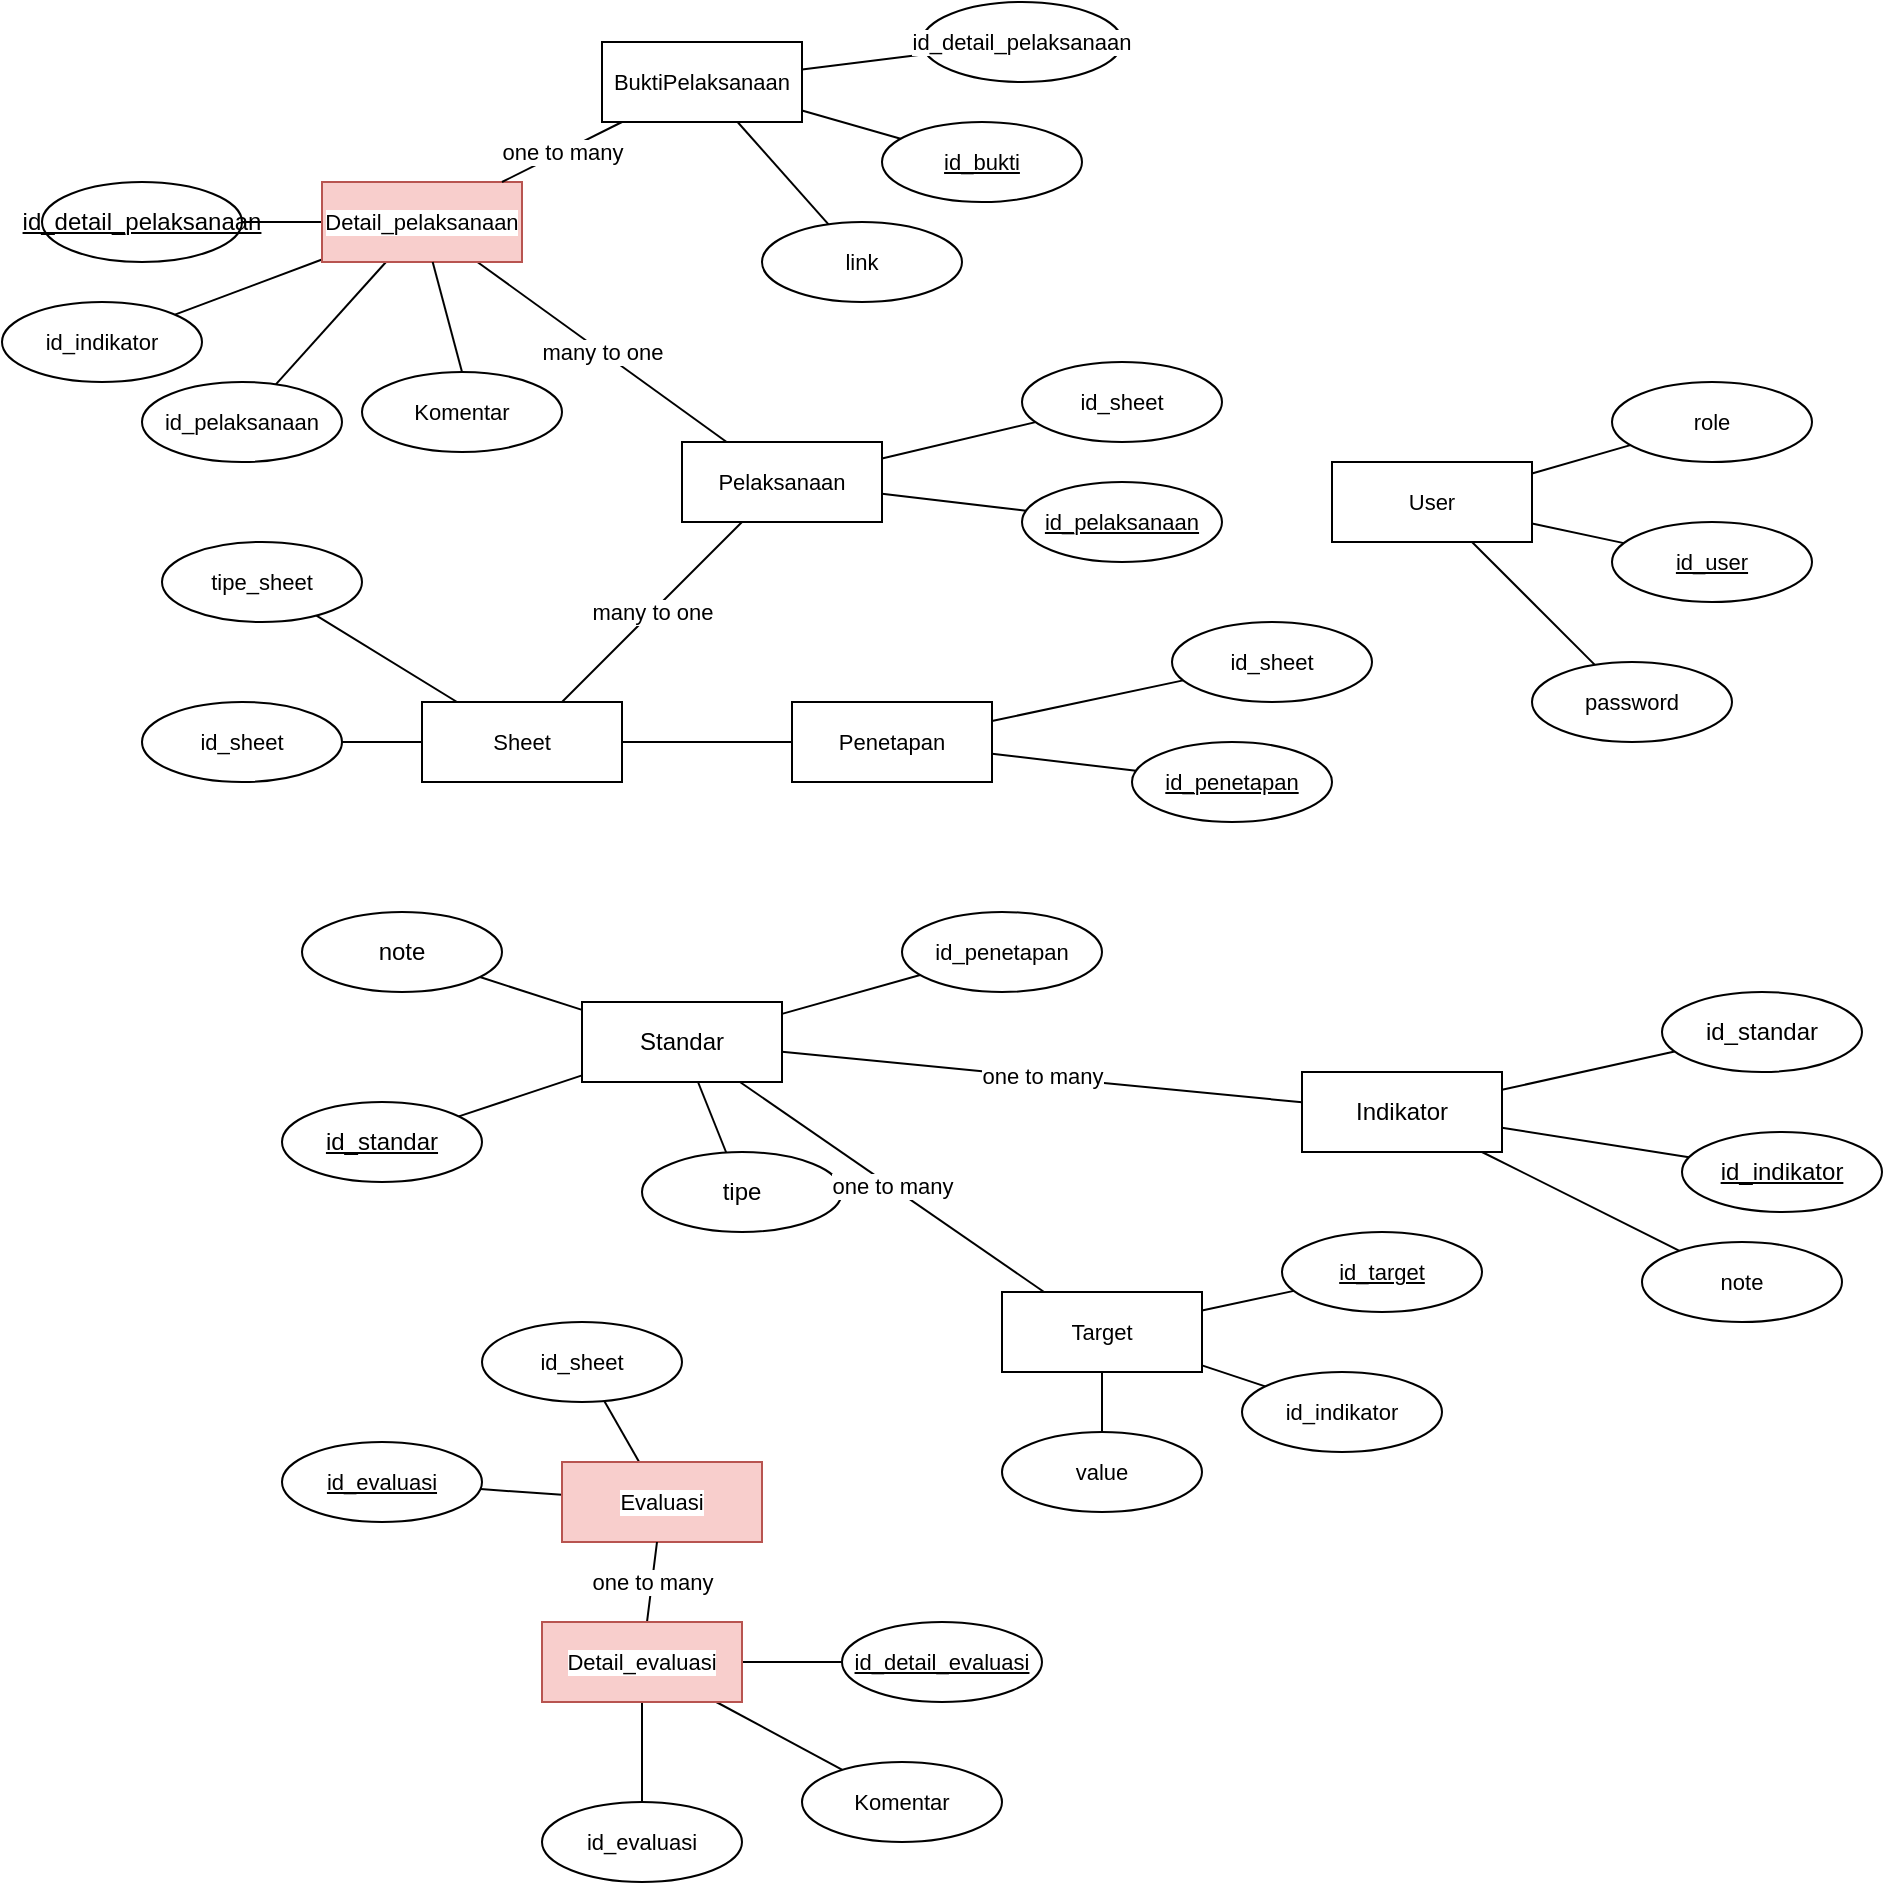 <mxfile version="24.6.4" type="device">
  <diagram name="Page-1" id="c4acf3e9-155e-7222-9cf6-157b1a14988f">
    <mxGraphModel dx="1916" dy="626" grid="1" gridSize="10" guides="1" tooltips="1" connect="1" arrows="1" fold="1" page="1" pageScale="1" pageWidth="850" pageHeight="1100" background="none" math="0" shadow="0">
      <root>
        <mxCell id="0" />
        <mxCell id="1" parent="0" />
        <mxCell id="CuQVLchVUGJVtXKuXJMo-16" style="shape=connector;rounded=0;orthogonalLoop=1;jettySize=auto;html=1;strokeColor=default;align=center;verticalAlign=middle;fontFamily=Helvetica;fontSize=11;fontColor=default;labelBackgroundColor=default;endArrow=none;" parent="1" source="CuQVLchVUGJVtXKuXJMo-1" target="CuQVLchVUGJVtXKuXJMo-3" edge="1">
          <mxGeometry relative="1" as="geometry" />
        </mxCell>
        <mxCell id="CuQVLchVUGJVtXKuXJMo-17" style="shape=connector;rounded=0;orthogonalLoop=1;jettySize=auto;html=1;strokeColor=default;align=center;verticalAlign=middle;fontFamily=Helvetica;fontSize=11;fontColor=default;labelBackgroundColor=default;endArrow=none;" parent="1" source="CuQVLchVUGJVtXKuXJMo-1" target="CuQVLchVUGJVtXKuXJMo-5" edge="1">
          <mxGeometry relative="1" as="geometry" />
        </mxCell>
        <mxCell id="CuQVLchVUGJVtXKuXJMo-71" style="shape=connector;rounded=0;orthogonalLoop=1;jettySize=auto;html=1;strokeColor=default;align=center;verticalAlign=middle;fontFamily=Helvetica;fontSize=11;fontColor=default;labelBackgroundColor=default;endArrow=none;" parent="1" source="CuQVLchVUGJVtXKuXJMo-1" target="CuQVLchVUGJVtXKuXJMo-69" edge="1">
          <mxGeometry relative="1" as="geometry" />
        </mxCell>
        <mxCell id="bH-2twqRssA-FyqlToAb-2" style="rounded=0;orthogonalLoop=1;jettySize=auto;html=1;endArrow=none;" parent="1" source="CuQVLchVUGJVtXKuXJMo-1" target="bH-2twqRssA-FyqlToAb-1" edge="1">
          <mxGeometry relative="1" as="geometry" />
        </mxCell>
        <mxCell id="bH-2twqRssA-FyqlToAb-36" value="one to many" style="edgeStyle=none;shape=connector;rounded=0;orthogonalLoop=1;jettySize=auto;html=1;strokeColor=default;align=center;verticalAlign=middle;fontFamily=Helvetica;fontSize=11;fontColor=default;labelBackgroundColor=default;endArrow=none;" parent="1" source="CuQVLchVUGJVtXKuXJMo-1" target="CuQVLchVUGJVtXKuXJMo-6" edge="1">
          <mxGeometry relative="1" as="geometry" />
        </mxCell>
        <mxCell id="CuQVLchVUGJVtXKuXJMo-1" value="Standar" style="whiteSpace=wrap;html=1;align=center;" parent="1" vertex="1">
          <mxGeometry x="-330" y="560" width="100" height="40" as="geometry" />
        </mxCell>
        <mxCell id="CuQVLchVUGJVtXKuXJMo-3" value="id_standar" style="ellipse;whiteSpace=wrap;html=1;align=center;fontStyle=4;" parent="1" vertex="1">
          <mxGeometry x="-480" y="610" width="100" height="40" as="geometry" />
        </mxCell>
        <mxCell id="CuQVLchVUGJVtXKuXJMo-5" value="tipe" style="ellipse;whiteSpace=wrap;html=1;align=center;" parent="1" vertex="1">
          <mxGeometry x="-300" y="635" width="100" height="40" as="geometry" />
        </mxCell>
        <mxCell id="CuQVLchVUGJVtXKuXJMo-10" style="rounded=0;orthogonalLoop=1;jettySize=auto;html=1;endArrow=none;" parent="1" source="CuQVLchVUGJVtXKuXJMo-6" target="CuQVLchVUGJVtXKuXJMo-8" edge="1">
          <mxGeometry relative="1" as="geometry" />
        </mxCell>
        <mxCell id="CuQVLchVUGJVtXKuXJMo-14" style="shape=connector;rounded=0;orthogonalLoop=1;jettySize=auto;html=1;strokeColor=default;align=center;verticalAlign=middle;fontFamily=Helvetica;fontSize=11;fontColor=default;labelBackgroundColor=default;endArrow=none;" parent="1" source="CuQVLchVUGJVtXKuXJMo-6" target="CuQVLchVUGJVtXKuXJMo-7" edge="1">
          <mxGeometry relative="1" as="geometry" />
        </mxCell>
        <mxCell id="CuQVLchVUGJVtXKuXJMo-6" value="Indikator" style="whiteSpace=wrap;html=1;align=center;" parent="1" vertex="1">
          <mxGeometry x="30" y="595" width="100" height="40" as="geometry" />
        </mxCell>
        <mxCell id="CuQVLchVUGJVtXKuXJMo-7" value="id_indikator" style="ellipse;whiteSpace=wrap;html=1;align=center;fontStyle=4;" parent="1" vertex="1">
          <mxGeometry x="220" y="625" width="100" height="40" as="geometry" />
        </mxCell>
        <mxCell id="CuQVLchVUGJVtXKuXJMo-8" value="id_standar" style="ellipse;whiteSpace=wrap;html=1;align=center;" parent="1" vertex="1">
          <mxGeometry x="210" y="555" width="100" height="40" as="geometry" />
        </mxCell>
        <mxCell id="CuQVLchVUGJVtXKuXJMo-22" style="shape=connector;rounded=0;orthogonalLoop=1;jettySize=auto;html=1;strokeColor=default;align=center;verticalAlign=middle;fontFamily=Helvetica;fontSize=11;fontColor=default;labelBackgroundColor=default;endArrow=none;" parent="1" source="CuQVLchVUGJVtXKuXJMo-18" target="CuQVLchVUGJVtXKuXJMo-20" edge="1">
          <mxGeometry relative="1" as="geometry" />
        </mxCell>
        <mxCell id="CuQVLchVUGJVtXKuXJMo-18" value="Penetapan" style="whiteSpace=wrap;html=1;align=center;fontFamily=Helvetica;fontSize=11;fontColor=default;labelBackgroundColor=default;" parent="1" vertex="1">
          <mxGeometry x="-225" y="410" width="100" height="40" as="geometry" />
        </mxCell>
        <mxCell id="CuQVLchVUGJVtXKuXJMo-20" value="id_penetapan" style="whiteSpace=wrap;html=1;align=center;fontFamily=Helvetica;fontSize=11;fontColor=default;labelBackgroundColor=default;shape=ellipse;perimeter=ellipsePerimeter;fontStyle=4;" parent="1" vertex="1">
          <mxGeometry x="-55" y="430" width="100" height="40" as="geometry" />
        </mxCell>
        <mxCell id="CuQVLchVUGJVtXKuXJMo-26" style="shape=connector;rounded=0;orthogonalLoop=1;jettySize=auto;html=1;strokeColor=default;align=center;verticalAlign=middle;fontFamily=Helvetica;fontSize=11;fontColor=default;labelBackgroundColor=default;endArrow=none;" parent="1" source="CuQVLchVUGJVtXKuXJMo-21" target="CuQVLchVUGJVtXKuXJMo-25" edge="1">
          <mxGeometry relative="1" as="geometry" />
        </mxCell>
        <mxCell id="bH-2twqRssA-FyqlToAb-39" style="edgeStyle=none;shape=connector;rounded=0;orthogonalLoop=1;jettySize=auto;html=1;strokeColor=default;align=center;verticalAlign=middle;fontFamily=Helvetica;fontSize=11;fontColor=default;labelBackgroundColor=default;endArrow=none;" parent="1" source="CuQVLchVUGJVtXKuXJMo-21" target="CuQVLchVUGJVtXKuXJMo-18" edge="1">
          <mxGeometry relative="1" as="geometry" />
        </mxCell>
        <mxCell id="CuQVLchVUGJVtXKuXJMo-21" value="Sheet" style="whiteSpace=wrap;html=1;align=center;fontFamily=Helvetica;fontSize=11;fontColor=default;labelBackgroundColor=default;" parent="1" vertex="1">
          <mxGeometry x="-410" y="410" width="100" height="40" as="geometry" />
        </mxCell>
        <mxCell id="CuQVLchVUGJVtXKuXJMo-24" style="shape=connector;rounded=0;orthogonalLoop=1;jettySize=auto;html=1;strokeColor=default;align=center;verticalAlign=middle;fontFamily=Helvetica;fontSize=11;fontColor=default;labelBackgroundColor=default;endArrow=none;" parent="1" source="CuQVLchVUGJVtXKuXJMo-23" target="CuQVLchVUGJVtXKuXJMo-18" edge="1">
          <mxGeometry relative="1" as="geometry" />
        </mxCell>
        <mxCell id="CuQVLchVUGJVtXKuXJMo-23" value="id_sheet" style="ellipse;whiteSpace=wrap;html=1;align=center;fontFamily=Helvetica;fontSize=11;fontColor=default;labelBackgroundColor=default;" parent="1" vertex="1">
          <mxGeometry x="-35" y="370" width="100" height="40" as="geometry" />
        </mxCell>
        <mxCell id="CuQVLchVUGJVtXKuXJMo-25" value="id_sheet" style="ellipse;whiteSpace=wrap;html=1;align=center;fontFamily=Helvetica;fontSize=11;fontColor=default;labelBackgroundColor=default;" parent="1" vertex="1">
          <mxGeometry x="-550" y="410" width="100" height="40" as="geometry" />
        </mxCell>
        <mxCell id="CuQVLchVUGJVtXKuXJMo-29" style="shape=connector;rounded=0;orthogonalLoop=1;jettySize=auto;html=1;strokeColor=default;align=center;verticalAlign=middle;fontFamily=Helvetica;fontSize=11;fontColor=default;labelBackgroundColor=default;endArrow=none;" parent="1" source="CuQVLchVUGJVtXKuXJMo-27" target="CuQVLchVUGJVtXKuXJMo-28" edge="1">
          <mxGeometry relative="1" as="geometry" />
        </mxCell>
        <mxCell id="K0AXo96OGzQhArRSVlbV-5" style="edgeStyle=none;shape=connector;rounded=0;orthogonalLoop=1;jettySize=auto;html=1;strokeColor=default;align=center;verticalAlign=middle;fontFamily=Helvetica;fontSize=11;fontColor=default;labelBackgroundColor=default;endArrow=none;" edge="1" parent="1" source="CuQVLchVUGJVtXKuXJMo-27" target="K0AXo96OGzQhArRSVlbV-4">
          <mxGeometry relative="1" as="geometry" />
        </mxCell>
        <mxCell id="CuQVLchVUGJVtXKuXJMo-27" value="User" style="whiteSpace=wrap;html=1;align=center;fontFamily=Helvetica;fontSize=11;fontColor=default;labelBackgroundColor=default;" parent="1" vertex="1">
          <mxGeometry x="45" y="290" width="100" height="40" as="geometry" />
        </mxCell>
        <mxCell id="CuQVLchVUGJVtXKuXJMo-28" value="id_user" style="ellipse;whiteSpace=wrap;html=1;align=center;fontStyle=4;fontFamily=Helvetica;fontSize=11;fontColor=default;labelBackgroundColor=default;" parent="1" vertex="1">
          <mxGeometry x="185" y="320" width="100" height="40" as="geometry" />
        </mxCell>
        <mxCell id="CuQVLchVUGJVtXKuXJMo-31" style="shape=connector;rounded=0;orthogonalLoop=1;jettySize=auto;html=1;strokeColor=default;align=center;verticalAlign=middle;fontFamily=Helvetica;fontSize=11;fontColor=default;labelBackgroundColor=default;endArrow=none;" parent="1" source="CuQVLchVUGJVtXKuXJMo-30" target="CuQVLchVUGJVtXKuXJMo-27" edge="1">
          <mxGeometry relative="1" as="geometry" />
        </mxCell>
        <mxCell id="CuQVLchVUGJVtXKuXJMo-30" value="role" style="ellipse;whiteSpace=wrap;html=1;align=center;fontFamily=Helvetica;fontSize=11;fontColor=default;labelBackgroundColor=default;" parent="1" vertex="1">
          <mxGeometry x="185" y="250" width="100" height="40" as="geometry" />
        </mxCell>
        <mxCell id="bH-2twqRssA-FyqlToAb-38" value="many to one" style="edgeStyle=none;shape=connector;rounded=0;orthogonalLoop=1;jettySize=auto;html=1;strokeColor=default;align=center;verticalAlign=middle;fontFamily=Helvetica;fontSize=11;fontColor=default;labelBackgroundColor=default;endArrow=none;" parent="1" source="CuQVLchVUGJVtXKuXJMo-33" target="CuQVLchVUGJVtXKuXJMo-21" edge="1">
          <mxGeometry relative="1" as="geometry" />
        </mxCell>
        <mxCell id="CuQVLchVUGJVtXKuXJMo-33" value="Pelaksanaan" style="whiteSpace=wrap;html=1;align=center;fontFamily=Helvetica;fontSize=11;fontColor=default;labelBackgroundColor=default;" parent="1" vertex="1">
          <mxGeometry x="-280" y="280" width="100" height="40" as="geometry" />
        </mxCell>
        <mxCell id="CuQVLchVUGJVtXKuXJMo-37" style="shape=connector;rounded=0;orthogonalLoop=1;jettySize=auto;html=1;strokeColor=default;align=center;verticalAlign=middle;fontFamily=Helvetica;fontSize=11;fontColor=default;labelBackgroundColor=default;endArrow=none;" parent="1" source="CuQVLchVUGJVtXKuXJMo-34" target="CuQVLchVUGJVtXKuXJMo-33" edge="1">
          <mxGeometry relative="1" as="geometry" />
        </mxCell>
        <mxCell id="CuQVLchVUGJVtXKuXJMo-34" value="id_pelaksanaan" style="ellipse;whiteSpace=wrap;html=1;align=center;fontStyle=4;fontFamily=Helvetica;fontSize=11;fontColor=default;labelBackgroundColor=default;" parent="1" vertex="1">
          <mxGeometry x="-110" y="300" width="100" height="40" as="geometry" />
        </mxCell>
        <mxCell id="CuQVLchVUGJVtXKuXJMo-36" style="shape=connector;rounded=0;orthogonalLoop=1;jettySize=auto;html=1;strokeColor=default;align=center;verticalAlign=middle;fontFamily=Helvetica;fontSize=11;fontColor=default;labelBackgroundColor=default;endArrow=none;" parent="1" source="CuQVLchVUGJVtXKuXJMo-35" target="CuQVLchVUGJVtXKuXJMo-33" edge="1">
          <mxGeometry relative="1" as="geometry" />
        </mxCell>
        <mxCell id="CuQVLchVUGJVtXKuXJMo-35" value="id_sheet" style="ellipse;whiteSpace=wrap;html=1;align=center;fontFamily=Helvetica;fontSize=11;fontColor=default;labelBackgroundColor=default;" parent="1" vertex="1">
          <mxGeometry x="-110" y="240" width="100" height="40" as="geometry" />
        </mxCell>
        <mxCell id="CuQVLchVUGJVtXKuXJMo-61" style="shape=connector;rounded=0;orthogonalLoop=1;jettySize=auto;html=1;strokeColor=default;align=center;verticalAlign=middle;fontFamily=Helvetica;fontSize=11;fontColor=default;labelBackgroundColor=default;endArrow=none;" parent="1" source="CuQVLchVUGJVtXKuXJMo-56" target="CuQVLchVUGJVtXKuXJMo-59" edge="1">
          <mxGeometry relative="1" as="geometry" />
        </mxCell>
        <mxCell id="CuQVLchVUGJVtXKuXJMo-62" style="shape=connector;rounded=0;orthogonalLoop=1;jettySize=auto;html=1;strokeColor=default;align=center;verticalAlign=middle;fontFamily=Helvetica;fontSize=11;fontColor=default;labelBackgroundColor=default;endArrow=none;" parent="1" source="CuQVLchVUGJVtXKuXJMo-56" target="CuQVLchVUGJVtXKuXJMo-57" edge="1">
          <mxGeometry relative="1" as="geometry" />
        </mxCell>
        <mxCell id="bH-2twqRssA-FyqlToAb-6" style="shape=connector;rounded=0;orthogonalLoop=1;jettySize=auto;html=1;strokeColor=default;align=center;verticalAlign=middle;fontFamily=Helvetica;fontSize=11;fontColor=default;labelBackgroundColor=default;endArrow=none;" parent="1" source="CuQVLchVUGJVtXKuXJMo-56" target="bH-2twqRssA-FyqlToAb-5" edge="1">
          <mxGeometry relative="1" as="geometry" />
        </mxCell>
        <mxCell id="bH-2twqRssA-FyqlToAb-37" value="one to many" style="edgeStyle=none;shape=connector;rounded=0;orthogonalLoop=1;jettySize=auto;html=1;strokeColor=default;align=center;verticalAlign=middle;fontFamily=Helvetica;fontSize=11;fontColor=default;labelBackgroundColor=default;endArrow=none;" parent="1" source="CuQVLchVUGJVtXKuXJMo-56" target="CuQVLchVUGJVtXKuXJMo-1" edge="1">
          <mxGeometry relative="1" as="geometry" />
        </mxCell>
        <mxCell id="CuQVLchVUGJVtXKuXJMo-56" value="Target" style="whiteSpace=wrap;html=1;align=center;fontFamily=Helvetica;fontSize=11;fontColor=default;labelBackgroundColor=default;" parent="1" vertex="1">
          <mxGeometry x="-120" y="705" width="100" height="40" as="geometry" />
        </mxCell>
        <mxCell id="CuQVLchVUGJVtXKuXJMo-57" value="id_target" style="ellipse;whiteSpace=wrap;html=1;align=center;fontStyle=4;fontFamily=Helvetica;fontSize=11;fontColor=default;labelBackgroundColor=default;" parent="1" vertex="1">
          <mxGeometry x="20" y="675" width="100" height="40" as="geometry" />
        </mxCell>
        <mxCell id="CuQVLchVUGJVtXKuXJMo-59" value="id_indikator" style="ellipse;whiteSpace=wrap;html=1;align=center;fontFamily=Helvetica;fontSize=11;fontColor=default;labelBackgroundColor=default;" parent="1" vertex="1">
          <mxGeometry y="745" width="100" height="40" as="geometry" />
        </mxCell>
        <mxCell id="CuQVLchVUGJVtXKuXJMo-69" value="id_penetapan" style="ellipse;whiteSpace=wrap;html=1;align=center;fontFamily=Helvetica;fontSize=11;fontColor=default;labelBackgroundColor=default;" parent="1" vertex="1">
          <mxGeometry x="-170" y="515" width="100" height="40" as="geometry" />
        </mxCell>
        <mxCell id="CuQVLchVUGJVtXKuXJMo-75" style="edgeStyle=entityRelationEdgeStyle;shape=connector;rounded=0;orthogonalLoop=1;jettySize=auto;html=1;strokeColor=default;align=center;verticalAlign=middle;fontFamily=Helvetica;fontSize=11;fontColor=default;labelBackgroundColor=default;endArrow=none;" parent="1" source="CuQVLchVUGJVtXKuXJMo-72" target="CuQVLchVUGJVtXKuXJMo-73" edge="1">
          <mxGeometry relative="1" as="geometry" />
        </mxCell>
        <mxCell id="CuQVLchVUGJVtXKuXJMo-77" style="shape=connector;rounded=0;orthogonalLoop=1;jettySize=auto;html=1;strokeColor=default;align=center;verticalAlign=middle;fontFamily=Helvetica;fontSize=11;fontColor=default;labelBackgroundColor=default;endArrow=none;" parent="1" source="CuQVLchVUGJVtXKuXJMo-72" target="CuQVLchVUGJVtXKuXJMo-74" edge="1">
          <mxGeometry relative="1" as="geometry" />
        </mxCell>
        <mxCell id="CuQVLchVUGJVtXKuXJMo-78" style="shape=connector;rounded=0;orthogonalLoop=1;jettySize=auto;html=1;strokeColor=default;align=center;verticalAlign=middle;fontFamily=Helvetica;fontSize=11;fontColor=default;labelBackgroundColor=default;endArrow=none;" parent="1" source="CuQVLchVUGJVtXKuXJMo-72" target="CuQVLchVUGJVtXKuXJMo-76" edge="1">
          <mxGeometry relative="1" as="geometry" />
        </mxCell>
        <mxCell id="bH-2twqRssA-FyqlToAb-40" value="many to one" style="edgeStyle=none;shape=connector;rounded=0;orthogonalLoop=1;jettySize=auto;html=1;strokeColor=default;align=center;verticalAlign=middle;fontFamily=Helvetica;fontSize=11;fontColor=default;labelBackgroundColor=default;endArrow=none;" parent="1" source="CuQVLchVUGJVtXKuXJMo-72" target="CuQVLchVUGJVtXKuXJMo-33" edge="1">
          <mxGeometry relative="1" as="geometry" />
        </mxCell>
        <mxCell id="CuQVLchVUGJVtXKuXJMo-72" value="Detail_pelaksanaan" style="whiteSpace=wrap;html=1;align=center;fontFamily=Helvetica;fontSize=11;labelBackgroundColor=default;fillColor=#f8cecc;strokeColor=#b85450;" parent="1" vertex="1">
          <mxGeometry x="-460" y="150" width="100" height="40" as="geometry" />
        </mxCell>
        <mxCell id="CuQVLchVUGJVtXKuXJMo-73" value="id_detail_pelaksanaan" style="ellipse;whiteSpace=wrap;html=1;align=center;fontStyle=4;" parent="1" vertex="1">
          <mxGeometry x="-600" y="150" width="100" height="40" as="geometry" />
        </mxCell>
        <mxCell id="CuQVLchVUGJVtXKuXJMo-74" value="id_pelaksanaan" style="ellipse;whiteSpace=wrap;html=1;align=center;fontFamily=Helvetica;fontSize=11;fontColor=default;labelBackgroundColor=default;" parent="1" vertex="1">
          <mxGeometry x="-550" y="250" width="100" height="40" as="geometry" />
        </mxCell>
        <mxCell id="CuQVLchVUGJVtXKuXJMo-76" value="id_indikator" style="ellipse;whiteSpace=wrap;html=1;align=center;fontFamily=Helvetica;fontSize=11;fontColor=default;labelBackgroundColor=default;" parent="1" vertex="1">
          <mxGeometry x="-620" y="210" width="100" height="40" as="geometry" />
        </mxCell>
        <mxCell id="CuQVLchVUGJVtXKuXJMo-94" style="shape=connector;rounded=0;orthogonalLoop=1;jettySize=auto;html=1;strokeColor=default;align=center;verticalAlign=middle;fontFamily=Helvetica;fontSize=11;fontColor=default;labelBackgroundColor=default;endArrow=none;" parent="1" source="CuQVLchVUGJVtXKuXJMo-90" target="CuQVLchVUGJVtXKuXJMo-91" edge="1">
          <mxGeometry relative="1" as="geometry" />
        </mxCell>
        <mxCell id="CuQVLchVUGJVtXKuXJMo-96" style="shape=connector;rounded=0;orthogonalLoop=1;jettySize=auto;html=1;strokeColor=default;align=center;verticalAlign=middle;fontFamily=Helvetica;fontSize=11;fontColor=default;labelBackgroundColor=default;endArrow=none;" parent="1" source="CuQVLchVUGJVtXKuXJMo-90" target="CuQVLchVUGJVtXKuXJMo-92" edge="1">
          <mxGeometry relative="1" as="geometry" />
        </mxCell>
        <mxCell id="bH-2twqRssA-FyqlToAb-10" style="shape=connector;rounded=0;orthogonalLoop=1;jettySize=auto;html=1;strokeColor=default;align=center;verticalAlign=middle;fontFamily=Helvetica;fontSize=11;fontColor=default;labelBackgroundColor=default;endArrow=none;" parent="1" source="CuQVLchVUGJVtXKuXJMo-90" target="bH-2twqRssA-FyqlToAb-9" edge="1">
          <mxGeometry relative="1" as="geometry" />
        </mxCell>
        <mxCell id="K0AXo96OGzQhArRSVlbV-3" value="one to many" style="edgeStyle=none;shape=connector;rounded=0;orthogonalLoop=1;jettySize=auto;html=1;strokeColor=default;align=center;verticalAlign=middle;fontFamily=Helvetica;fontSize=11;fontColor=default;labelBackgroundColor=default;endArrow=none;" edge="1" parent="1" source="CuQVLchVUGJVtXKuXJMo-90" target="CuQVLchVUGJVtXKuXJMo-72">
          <mxGeometry relative="1" as="geometry" />
        </mxCell>
        <mxCell id="CuQVLchVUGJVtXKuXJMo-90" value="BuktiPelaksanaan" style="whiteSpace=wrap;html=1;align=center;fontFamily=Helvetica;fontSize=11;fontColor=default;labelBackgroundColor=default;" parent="1" vertex="1">
          <mxGeometry x="-320" y="80" width="100" height="40" as="geometry" />
        </mxCell>
        <mxCell id="CuQVLchVUGJVtXKuXJMo-91" value="id_bukti" style="ellipse;whiteSpace=wrap;html=1;align=center;fontStyle=4;fontFamily=Helvetica;fontSize=11;fontColor=default;labelBackgroundColor=default;" parent="1" vertex="1">
          <mxGeometry x="-180" y="120" width="100" height="40" as="geometry" />
        </mxCell>
        <mxCell id="CuQVLchVUGJVtXKuXJMo-92" value="id_detail_pelaksanaan" style="ellipse;whiteSpace=wrap;html=1;align=center;fontFamily=Helvetica;fontSize=11;fontColor=default;labelBackgroundColor=default;" parent="1" vertex="1">
          <mxGeometry x="-160" y="60" width="100" height="40" as="geometry" />
        </mxCell>
        <mxCell id="bH-2twqRssA-FyqlToAb-1" value="note" style="ellipse;whiteSpace=wrap;html=1;align=center;" parent="1" vertex="1">
          <mxGeometry x="-470" y="515" width="100" height="40" as="geometry" />
        </mxCell>
        <mxCell id="bH-2twqRssA-FyqlToAb-4" style="shape=connector;rounded=0;orthogonalLoop=1;jettySize=auto;html=1;strokeColor=default;align=center;verticalAlign=middle;fontFamily=Helvetica;fontSize=11;fontColor=default;labelBackgroundColor=default;endArrow=none;" parent="1" source="bH-2twqRssA-FyqlToAb-3" target="CuQVLchVUGJVtXKuXJMo-6" edge="1">
          <mxGeometry relative="1" as="geometry" />
        </mxCell>
        <mxCell id="bH-2twqRssA-FyqlToAb-3" value="note" style="ellipse;whiteSpace=wrap;html=1;align=center;fontFamily=Helvetica;fontSize=11;fontColor=default;labelBackgroundColor=default;" parent="1" vertex="1">
          <mxGeometry x="200" y="680" width="100" height="40" as="geometry" />
        </mxCell>
        <mxCell id="bH-2twqRssA-FyqlToAb-5" value="value" style="ellipse;whiteSpace=wrap;html=1;align=center;fontFamily=Helvetica;fontSize=11;fontColor=default;labelBackgroundColor=default;" parent="1" vertex="1">
          <mxGeometry x="-120" y="775" width="100" height="40" as="geometry" />
        </mxCell>
        <mxCell id="bH-2twqRssA-FyqlToAb-8" style="shape=connector;rounded=0;orthogonalLoop=1;jettySize=auto;html=1;strokeColor=default;align=center;verticalAlign=middle;fontFamily=Helvetica;fontSize=11;fontColor=default;labelBackgroundColor=default;endArrow=none;" parent="1" source="bH-2twqRssA-FyqlToAb-7" target="CuQVLchVUGJVtXKuXJMo-21" edge="1">
          <mxGeometry relative="1" as="geometry" />
        </mxCell>
        <mxCell id="bH-2twqRssA-FyqlToAb-7" value="tipe_sheet" style="ellipse;whiteSpace=wrap;html=1;align=center;fontFamily=Helvetica;fontSize=11;fontColor=default;labelBackgroundColor=default;" parent="1" vertex="1">
          <mxGeometry x="-540" y="330" width="100" height="40" as="geometry" />
        </mxCell>
        <mxCell id="bH-2twqRssA-FyqlToAb-9" value="link" style="ellipse;whiteSpace=wrap;html=1;align=center;fontFamily=Helvetica;fontSize=11;fontColor=default;labelBackgroundColor=default;" parent="1" vertex="1">
          <mxGeometry x="-240" y="170" width="100" height="40" as="geometry" />
        </mxCell>
        <mxCell id="bH-2twqRssA-FyqlToAb-15" style="shape=connector;rounded=0;orthogonalLoop=1;jettySize=auto;html=1;strokeColor=default;align=center;verticalAlign=middle;fontFamily=Helvetica;fontSize=11;fontColor=default;labelBackgroundColor=default;endArrow=none;" parent="1" source="bH-2twqRssA-FyqlToAb-11" target="bH-2twqRssA-FyqlToAb-14" edge="1">
          <mxGeometry relative="1" as="geometry" />
        </mxCell>
        <mxCell id="bH-2twqRssA-FyqlToAb-16" style="shape=connector;rounded=0;orthogonalLoop=1;jettySize=auto;html=1;strokeColor=default;align=center;verticalAlign=middle;fontFamily=Helvetica;fontSize=11;fontColor=default;labelBackgroundColor=default;endArrow=none;" parent="1" source="bH-2twqRssA-FyqlToAb-11" target="bH-2twqRssA-FyqlToAb-12" edge="1">
          <mxGeometry relative="1" as="geometry" />
        </mxCell>
        <mxCell id="bH-2twqRssA-FyqlToAb-11" value="Evaluasi" style="whiteSpace=wrap;html=1;align=center;fontFamily=Helvetica;fontSize=11;labelBackgroundColor=default;fillColor=#f8cecc;strokeColor=#b85450;" parent="1" vertex="1">
          <mxGeometry x="-340" y="790" width="100" height="40" as="geometry" />
        </mxCell>
        <mxCell id="bH-2twqRssA-FyqlToAb-12" value="id_evaluasi" style="whiteSpace=wrap;html=1;align=center;fontFamily=Helvetica;fontSize=11;fontColor=default;labelBackgroundColor=default;shape=ellipse;perimeter=ellipsePerimeter;fontStyle=4;" parent="1" vertex="1">
          <mxGeometry x="-480" y="780" width="100" height="40" as="geometry" />
        </mxCell>
        <mxCell id="bH-2twqRssA-FyqlToAb-14" value="id_sheet" style="ellipse;whiteSpace=wrap;html=1;align=center;fontFamily=Helvetica;fontSize=11;fontColor=default;labelBackgroundColor=default;" parent="1" vertex="1">
          <mxGeometry x="-380" y="720" width="100" height="40" as="geometry" />
        </mxCell>
        <mxCell id="bH-2twqRssA-FyqlToAb-23" style="shape=connector;rounded=0;orthogonalLoop=1;jettySize=auto;html=1;strokeColor=default;align=center;verticalAlign=middle;fontFamily=Helvetica;fontSize=11;fontColor=default;labelBackgroundColor=default;endArrow=none;" parent="1" source="bH-2twqRssA-FyqlToAb-17" target="bH-2twqRssA-FyqlToAb-18" edge="1">
          <mxGeometry relative="1" as="geometry" />
        </mxCell>
        <mxCell id="bH-2twqRssA-FyqlToAb-30" style="edgeStyle=none;shape=connector;rounded=0;orthogonalLoop=1;jettySize=auto;html=1;strokeColor=default;align=center;verticalAlign=middle;fontFamily=Helvetica;fontSize=11;fontColor=default;labelBackgroundColor=default;endArrow=none;" parent="1" source="bH-2twqRssA-FyqlToAb-17" target="bH-2twqRssA-FyqlToAb-28" edge="1">
          <mxGeometry relative="1" as="geometry" />
        </mxCell>
        <mxCell id="bH-2twqRssA-FyqlToAb-32" style="edgeStyle=none;shape=connector;rounded=0;orthogonalLoop=1;jettySize=auto;html=1;strokeColor=default;align=center;verticalAlign=middle;fontFamily=Helvetica;fontSize=11;fontColor=default;labelBackgroundColor=default;endArrow=none;" parent="1" source="bH-2twqRssA-FyqlToAb-17" target="bH-2twqRssA-FyqlToAb-31" edge="1">
          <mxGeometry relative="1" as="geometry" />
        </mxCell>
        <mxCell id="bH-2twqRssA-FyqlToAb-34" value="one to many" style="edgeStyle=none;shape=connector;rounded=0;orthogonalLoop=1;jettySize=auto;html=1;strokeColor=default;align=center;verticalAlign=middle;fontFamily=Helvetica;fontSize=11;fontColor=default;labelBackgroundColor=default;endArrow=none;" parent="1" source="bH-2twqRssA-FyqlToAb-17" target="bH-2twqRssA-FyqlToAb-11" edge="1">
          <mxGeometry relative="1" as="geometry" />
        </mxCell>
        <mxCell id="bH-2twqRssA-FyqlToAb-17" value="Detail_evaluasi" style="whiteSpace=wrap;html=1;align=center;fontFamily=Helvetica;fontSize=11;labelBackgroundColor=default;fillColor=#f8cecc;strokeColor=#b85450;" parent="1" vertex="1">
          <mxGeometry x="-350" y="870" width="100" height="40" as="geometry" />
        </mxCell>
        <mxCell id="bH-2twqRssA-FyqlToAb-18" value="id_detail_evaluasi" style="whiteSpace=wrap;html=1;align=center;fontFamily=Helvetica;fontSize=11;fontColor=default;labelBackgroundColor=default;shape=ellipse;perimeter=ellipsePerimeter;fontStyle=4;" parent="1" vertex="1">
          <mxGeometry x="-200" y="870" width="100" height="40" as="geometry" />
        </mxCell>
        <mxCell id="bH-2twqRssA-FyqlToAb-25" style="shape=connector;rounded=0;orthogonalLoop=1;jettySize=auto;html=1;strokeColor=default;align=center;verticalAlign=middle;fontFamily=Helvetica;fontSize=11;fontColor=default;labelBackgroundColor=default;endArrow=none;exitX=0.5;exitY=0;exitDx=0;exitDy=0;" parent="1" source="bH-2twqRssA-FyqlToAb-24" target="CuQVLchVUGJVtXKuXJMo-72" edge="1">
          <mxGeometry relative="1" as="geometry" />
        </mxCell>
        <mxCell id="bH-2twqRssA-FyqlToAb-24" value="Komentar" style="ellipse;whiteSpace=wrap;html=1;align=center;fontFamily=Helvetica;fontSize=11;fontColor=default;labelBackgroundColor=default;" parent="1" vertex="1">
          <mxGeometry x="-440" y="245" width="100" height="40" as="geometry" />
        </mxCell>
        <mxCell id="bH-2twqRssA-FyqlToAb-28" value="Komentar" style="ellipse;whiteSpace=wrap;html=1;align=center;fontFamily=Helvetica;fontSize=11;fontColor=default;labelBackgroundColor=default;" parent="1" vertex="1">
          <mxGeometry x="-220" y="940" width="100" height="40" as="geometry" />
        </mxCell>
        <mxCell id="bH-2twqRssA-FyqlToAb-31" value="id_evaluasi" style="ellipse;whiteSpace=wrap;html=1;align=center;fontFamily=Helvetica;fontSize=11;fontColor=default;labelBackgroundColor=default;" parent="1" vertex="1">
          <mxGeometry x="-350" y="960" width="100" height="40" as="geometry" />
        </mxCell>
        <mxCell id="K0AXo96OGzQhArRSVlbV-4" value="password" style="ellipse;whiteSpace=wrap;html=1;align=center;fontFamily=Helvetica;fontSize=11;fontColor=default;labelBackgroundColor=default;" vertex="1" parent="1">
          <mxGeometry x="145" y="390" width="100" height="40" as="geometry" />
        </mxCell>
      </root>
    </mxGraphModel>
  </diagram>
</mxfile>
